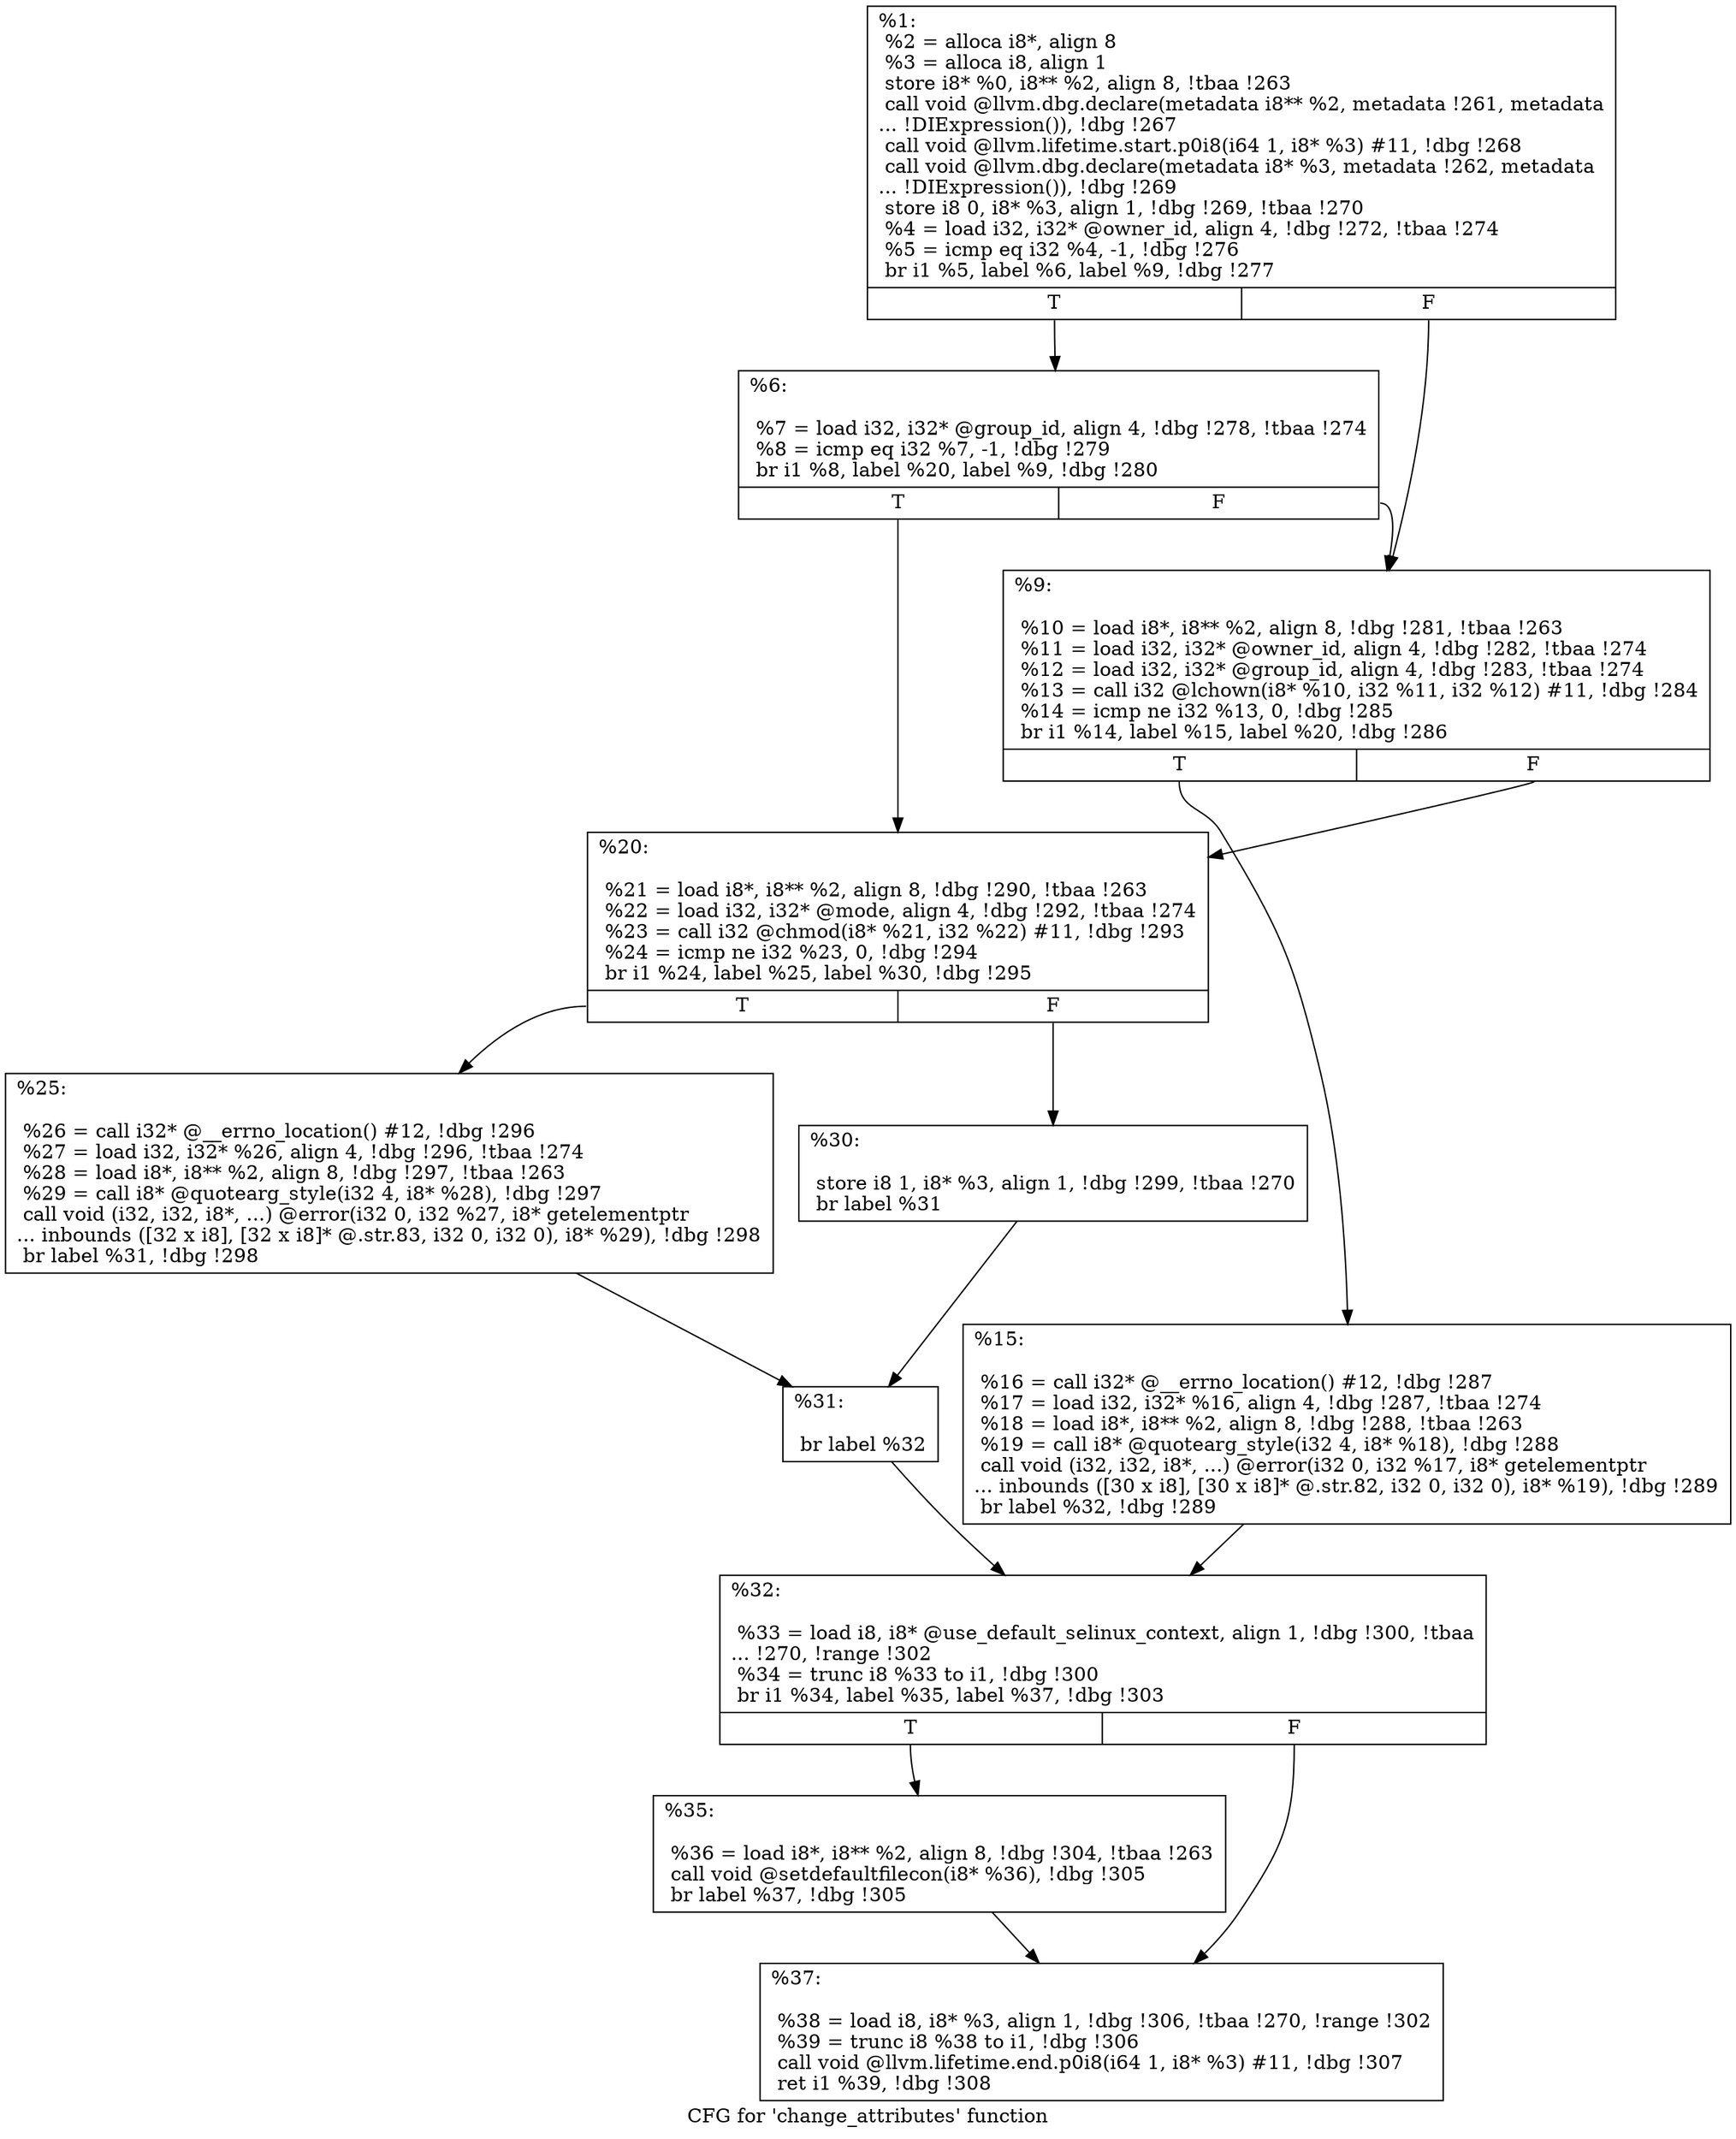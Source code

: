 digraph "CFG for 'change_attributes' function" {
	label="CFG for 'change_attributes' function";

	Node0x911170 [shape=record,label="{%1:\l  %2 = alloca i8*, align 8\l  %3 = alloca i8, align 1\l  store i8* %0, i8** %2, align 8, !tbaa !263\l  call void @llvm.dbg.declare(metadata i8** %2, metadata !261, metadata\l... !DIExpression()), !dbg !267\l  call void @llvm.lifetime.start.p0i8(i64 1, i8* %3) #11, !dbg !268\l  call void @llvm.dbg.declare(metadata i8* %3, metadata !262, metadata\l... !DIExpression()), !dbg !269\l  store i8 0, i8* %3, align 1, !dbg !269, !tbaa !270\l  %4 = load i32, i32* @owner_id, align 4, !dbg !272, !tbaa !274\l  %5 = icmp eq i32 %4, -1, !dbg !276\l  br i1 %5, label %6, label %9, !dbg !277\l|{<s0>T|<s1>F}}"];
	Node0x911170:s0 -> Node0x914ee0;
	Node0x911170:s1 -> Node0x914f30;
	Node0x914ee0 [shape=record,label="{%6:\l\l  %7 = load i32, i32* @group_id, align 4, !dbg !278, !tbaa !274\l  %8 = icmp eq i32 %7, -1, !dbg !279\l  br i1 %8, label %20, label %9, !dbg !280\l|{<s0>T|<s1>F}}"];
	Node0x914ee0:s0 -> Node0x914fd0;
	Node0x914ee0:s1 -> Node0x914f30;
	Node0x914f30 [shape=record,label="{%9:\l\l  %10 = load i8*, i8** %2, align 8, !dbg !281, !tbaa !263\l  %11 = load i32, i32* @owner_id, align 4, !dbg !282, !tbaa !274\l  %12 = load i32, i32* @group_id, align 4, !dbg !283, !tbaa !274\l  %13 = call i32 @lchown(i8* %10, i32 %11, i32 %12) #11, !dbg !284\l  %14 = icmp ne i32 %13, 0, !dbg !285\l  br i1 %14, label %15, label %20, !dbg !286\l|{<s0>T|<s1>F}}"];
	Node0x914f30:s0 -> Node0x914f80;
	Node0x914f30:s1 -> Node0x914fd0;
	Node0x914f80 [shape=record,label="{%15:\l\l  %16 = call i32* @__errno_location() #12, !dbg !287\l  %17 = load i32, i32* %16, align 4, !dbg !287, !tbaa !274\l  %18 = load i8*, i8** %2, align 8, !dbg !288, !tbaa !263\l  %19 = call i8* @quotearg_style(i32 4, i8* %18), !dbg !288\l  call void (i32, i32, i8*, ...) @error(i32 0, i32 %17, i8* getelementptr\l... inbounds ([30 x i8], [30 x i8]* @.str.82, i32 0, i32 0), i8* %19), !dbg !289\l  br label %32, !dbg !289\l}"];
	Node0x914f80 -> Node0x915110;
	Node0x914fd0 [shape=record,label="{%20:\l\l  %21 = load i8*, i8** %2, align 8, !dbg !290, !tbaa !263\l  %22 = load i32, i32* @mode, align 4, !dbg !292, !tbaa !274\l  %23 = call i32 @chmod(i8* %21, i32 %22) #11, !dbg !293\l  %24 = icmp ne i32 %23, 0, !dbg !294\l  br i1 %24, label %25, label %30, !dbg !295\l|{<s0>T|<s1>F}}"];
	Node0x914fd0:s0 -> Node0x915020;
	Node0x914fd0:s1 -> Node0x915070;
	Node0x915020 [shape=record,label="{%25:\l\l  %26 = call i32* @__errno_location() #12, !dbg !296\l  %27 = load i32, i32* %26, align 4, !dbg !296, !tbaa !274\l  %28 = load i8*, i8** %2, align 8, !dbg !297, !tbaa !263\l  %29 = call i8* @quotearg_style(i32 4, i8* %28), !dbg !297\l  call void (i32, i32, i8*, ...) @error(i32 0, i32 %27, i8* getelementptr\l... inbounds ([32 x i8], [32 x i8]* @.str.83, i32 0, i32 0), i8* %29), !dbg !298\l  br label %31, !dbg !298\l}"];
	Node0x915020 -> Node0x9150c0;
	Node0x915070 [shape=record,label="{%30:\l\l  store i8 1, i8* %3, align 1, !dbg !299, !tbaa !270\l  br label %31\l}"];
	Node0x915070 -> Node0x9150c0;
	Node0x9150c0 [shape=record,label="{%31:\l\l  br label %32\l}"];
	Node0x9150c0 -> Node0x915110;
	Node0x915110 [shape=record,label="{%32:\l\l  %33 = load i8, i8* @use_default_selinux_context, align 1, !dbg !300, !tbaa\l... !270, !range !302\l  %34 = trunc i8 %33 to i1, !dbg !300\l  br i1 %34, label %35, label %37, !dbg !303\l|{<s0>T|<s1>F}}"];
	Node0x915110:s0 -> Node0x915160;
	Node0x915110:s1 -> Node0x9151b0;
	Node0x915160 [shape=record,label="{%35:\l\l  %36 = load i8*, i8** %2, align 8, !dbg !304, !tbaa !263\l  call void @setdefaultfilecon(i8* %36), !dbg !305\l  br label %37, !dbg !305\l}"];
	Node0x915160 -> Node0x9151b0;
	Node0x9151b0 [shape=record,label="{%37:\l\l  %38 = load i8, i8* %3, align 1, !dbg !306, !tbaa !270, !range !302\l  %39 = trunc i8 %38 to i1, !dbg !306\l  call void @llvm.lifetime.end.p0i8(i64 1, i8* %3) #11, !dbg !307\l  ret i1 %39, !dbg !308\l}"];
}
